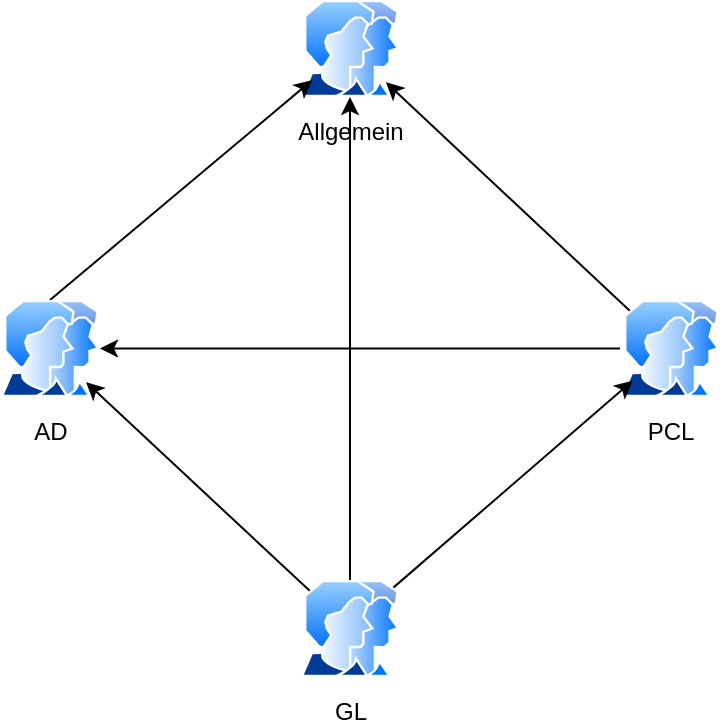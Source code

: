 <mxfile version="16.0.3" type="github">
  <diagram id="XMKOl0biVKWI42RTtHRF" name="Page-1">
    <mxGraphModel dx="1038" dy="572" grid="1" gridSize="10" guides="1" tooltips="1" connect="1" arrows="1" fold="1" page="1" pageScale="1" pageWidth="827" pageHeight="1169" math="0" shadow="0">
      <root>
        <mxCell id="0" />
        <mxCell id="1" parent="0" />
        <mxCell id="JzsrKP5LPSq8Ja_fr5tb-1" value="&lt;div&gt;Allgemein&lt;/div&gt;" style="aspect=fixed;perimeter=ellipsePerimeter;html=1;align=center;shadow=0;dashed=0;spacingTop=3;image;image=img/lib/active_directory/user_accounts.svg;" vertex="1" parent="1">
          <mxGeometry x="380" y="40" width="50" height="48.5" as="geometry" />
        </mxCell>
        <mxCell id="JzsrKP5LPSq8Ja_fr5tb-7" style="edgeStyle=none;rounded=0;orthogonalLoop=1;jettySize=auto;html=1;" edge="1" parent="1" source="JzsrKP5LPSq8Ja_fr5tb-2" target="JzsrKP5LPSq8Ja_fr5tb-1">
          <mxGeometry relative="1" as="geometry" />
        </mxCell>
        <mxCell id="JzsrKP5LPSq8Ja_fr5tb-10" style="edgeStyle=none;rounded=0;orthogonalLoop=1;jettySize=auto;html=1;" edge="1" parent="1" source="JzsrKP5LPSq8Ja_fr5tb-2" target="JzsrKP5LPSq8Ja_fr5tb-3">
          <mxGeometry relative="1" as="geometry" />
        </mxCell>
        <mxCell id="JzsrKP5LPSq8Ja_fr5tb-2" value="&lt;div&gt;PCL&lt;/div&gt;" style="aspect=fixed;perimeter=ellipsePerimeter;html=1;align=center;shadow=0;dashed=0;spacingTop=3;image;image=img/lib/active_directory/user_accounts.svg;" vertex="1" parent="1">
          <mxGeometry x="540" y="190" width="50" height="48.5" as="geometry" />
        </mxCell>
        <mxCell id="JzsrKP5LPSq8Ja_fr5tb-5" style="rounded=0;orthogonalLoop=1;jettySize=auto;html=1;exitX=0.5;exitY=0;exitDx=0;exitDy=0;" edge="1" parent="1" source="JzsrKP5LPSq8Ja_fr5tb-3" target="JzsrKP5LPSq8Ja_fr5tb-1">
          <mxGeometry relative="1" as="geometry" />
        </mxCell>
        <mxCell id="JzsrKP5LPSq8Ja_fr5tb-3" value="AD" style="aspect=fixed;perimeter=ellipsePerimeter;html=1;align=center;shadow=0;dashed=0;spacingTop=3;image;image=img/lib/active_directory/user_accounts.svg;" vertex="1" parent="1">
          <mxGeometry x="230" y="190" width="50" height="48.5" as="geometry" />
        </mxCell>
        <mxCell id="JzsrKP5LPSq8Ja_fr5tb-6" style="rounded=0;orthogonalLoop=1;jettySize=auto;html=1;" edge="1" parent="1" source="JzsrKP5LPSq8Ja_fr5tb-4" target="JzsrKP5LPSq8Ja_fr5tb-1">
          <mxGeometry relative="1" as="geometry" />
        </mxCell>
        <mxCell id="JzsrKP5LPSq8Ja_fr5tb-9" style="edgeStyle=none;rounded=0;orthogonalLoop=1;jettySize=auto;html=1;" edge="1" parent="1" source="JzsrKP5LPSq8Ja_fr5tb-4" target="JzsrKP5LPSq8Ja_fr5tb-3">
          <mxGeometry relative="1" as="geometry" />
        </mxCell>
        <mxCell id="JzsrKP5LPSq8Ja_fr5tb-11" style="edgeStyle=none;rounded=0;orthogonalLoop=1;jettySize=auto;html=1;exitX=1;exitY=0;exitDx=0;exitDy=0;" edge="1" parent="1" source="JzsrKP5LPSq8Ja_fr5tb-4" target="JzsrKP5LPSq8Ja_fr5tb-2">
          <mxGeometry relative="1" as="geometry" />
        </mxCell>
        <mxCell id="JzsrKP5LPSq8Ja_fr5tb-4" value="GL" style="aspect=fixed;perimeter=ellipsePerimeter;html=1;align=center;shadow=0;dashed=0;spacingTop=3;image;image=img/lib/active_directory/user_accounts.svg;" vertex="1" parent="1">
          <mxGeometry x="380" y="330" width="50" height="48.5" as="geometry" />
        </mxCell>
      </root>
    </mxGraphModel>
  </diagram>
</mxfile>

